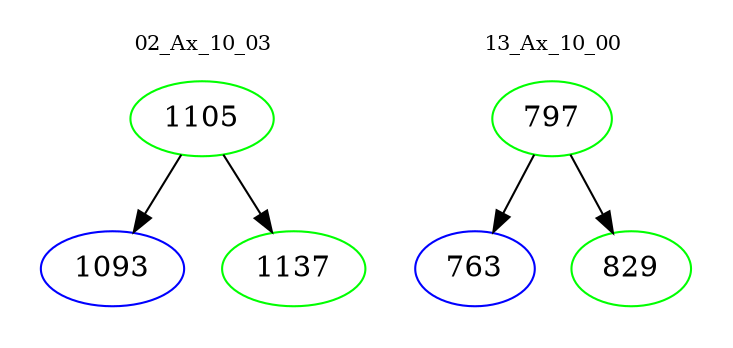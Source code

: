 digraph{
subgraph cluster_0 {
color = white
label = "02_Ax_10_03";
fontsize=10;
T0_1105 [label="1105", color="green"]
T0_1105 -> T0_1093 [color="black"]
T0_1093 [label="1093", color="blue"]
T0_1105 -> T0_1137 [color="black"]
T0_1137 [label="1137", color="green"]
}
subgraph cluster_1 {
color = white
label = "13_Ax_10_00";
fontsize=10;
T1_797 [label="797", color="green"]
T1_797 -> T1_763 [color="black"]
T1_763 [label="763", color="blue"]
T1_797 -> T1_829 [color="black"]
T1_829 [label="829", color="green"]
}
}

